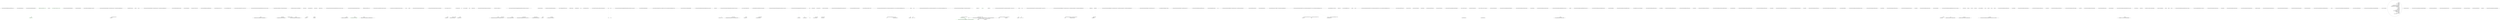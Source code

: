 digraph  {
m0_6 [cluster="Newtonsoft.Json.Utilities.ValidationUtils.ArgumentNotNull(object, string)", file="BsonObjectId.cs", label="Entry Newtonsoft.Json.Utilities.ValidationUtils.ArgumentNotNull(object, string)", span="94-94"];
m0_7 [cluster="System.Exception.Exception(string)", file="BsonObjectId.cs", label="Entry System.Exception.Exception(string)", span="0-0"];
m0_0 [cluster="Newtonsoft.Json.Bson.BsonObjectId.BsonObjectId(byte[])", file="BsonObjectId.cs", label="Entry Newtonsoft.Json.Bson.BsonObjectId.BsonObjectId(byte[])", span="37-37"];
m0_1 [cluster="Newtonsoft.Json.Bson.BsonObjectId.BsonObjectId(byte[])", color=green, community=0, file="BsonObjectId.cs", label="ValidationUtils.ArgumentNotNull(value, ''value'')", prediction=0, span="39-39"];
m0_2 [cluster="Newtonsoft.Json.Bson.BsonObjectId.BsonObjectId(byte[])", color=green, community=0, file="BsonObjectId.cs", label="value.Length != 12", prediction=1, span="40-40"];
m0_4 [cluster="Newtonsoft.Json.Bson.BsonObjectId.BsonObjectId(byte[])", file="BsonObjectId.cs", label="Value = value", span="43-43"];
m0_3 [cluster="Newtonsoft.Json.Bson.BsonObjectId.BsonObjectId(byte[])", color=green, community=0, file="BsonObjectId.cs", label="throw new Exception(''An ObjectId must be 12 bytes'');", prediction=2, span="41-41"];
m0_5 [cluster="Newtonsoft.Json.Bson.BsonObjectId.BsonObjectId(byte[])", file="BsonObjectId.cs", label="Exit Newtonsoft.Json.Bson.BsonObjectId.BsonObjectId(byte[])", span="37-37"];
m0_8 [file="BsonObjectId.cs", label="Newtonsoft.Json.Bson.BsonObjectId", span=""];
m1_65 [cluster="System.Collections.Generic.IEqualityComparer<T>.Equals(T, T)", file="BsonObjectIdConverter.cs", label="Entry System.Collections.Generic.IEqualityComparer<T>.Equals(T, T)", span="0-0"];
m1_48 [cluster="Newtonsoft.Json.Utilities.CollectionUtils.AddDistinct<T>(System.Collections.Generic.IList<T>, T, System.Collections.Generic.IEqualityComparer<T>)", file="BsonObjectIdConverter.cs", label="Entry Newtonsoft.Json.Utilities.CollectionUtils.AddDistinct<T>(System.Collections.Generic.IList<T>, T, System.Collections.Generic.IEqualityComparer<T>)", span="139-139"];
m1_49 [cluster="Newtonsoft.Json.Utilities.CollectionUtils.AddDistinct<T>(System.Collections.Generic.IList<T>, T, System.Collections.Generic.IEqualityComparer<T>)", file="BsonObjectIdConverter.cs", label="list.ContainsValue(value, comparer)", span="141-141"];
m1_51 [cluster="Newtonsoft.Json.Utilities.CollectionUtils.AddDistinct<T>(System.Collections.Generic.IList<T>, T, System.Collections.Generic.IEqualityComparer<T>)", file="BsonObjectIdConverter.cs", label="list.Add(value)", span="144-144"];
m1_50 [cluster="Newtonsoft.Json.Utilities.CollectionUtils.AddDistinct<T>(System.Collections.Generic.IList<T>, T, System.Collections.Generic.IEqualityComparer<T>)", file="BsonObjectIdConverter.cs", label="return false;", span="142-142"];
m1_52 [cluster="Newtonsoft.Json.Utilities.CollectionUtils.AddDistinct<T>(System.Collections.Generic.IList<T>, T, System.Collections.Generic.IEqualityComparer<T>)", file="BsonObjectIdConverter.cs", label="return true;", span="145-145"];
m1_53 [cluster="Newtonsoft.Json.Utilities.CollectionUtils.AddDistinct<T>(System.Collections.Generic.IList<T>, T, System.Collections.Generic.IEqualityComparer<T>)", file="BsonObjectIdConverter.cs", label="Exit Newtonsoft.Json.Utilities.CollectionUtils.AddDistinct<T>(System.Collections.Generic.IList<T>, T, System.Collections.Generic.IEqualityComparer<T>)", span="139-139"];
m1_41 [cluster="System.Type.MakeGenericType(params System.Type[])", file="BsonObjectIdConverter.cs", label="Entry System.Type.MakeGenericType(params System.Type[])", span="0-0"];
m1_125 [cluster="System.Array.GetLength(int)", file="BsonObjectIdConverter.cs", label="Entry System.Array.GetLength(int)", span="0-0"];
m1_81 [cluster="System.Func<T, TResult>.Invoke(T)", file="BsonObjectIdConverter.cs", label="Entry System.Func<T, TResult>.Invoke(T)", span="0-0"];
m1_13 [cluster="System.ArgumentNullException.ArgumentNullException(string)", file="BsonObjectIdConverter.cs", label="Entry System.ArgumentNullException.ArgumentNullException(string)", span="0-0"];
m1_101 [cluster="System.Collections.Generic.List<T>.List()", file="BsonObjectIdConverter.cs", label="Entry System.Collections.Generic.List<T>.List()", span="0-0"];
m1_7 [cluster="Newtonsoft.Json.Utilities.CollectionUtils.AddRange<T>(System.Collections.Generic.IList<T>, System.Collections.Generic.IEnumerable<T>)", file="BsonObjectIdConverter.cs", label="throw new ArgumentNullException(''initial'');", span="67-67"];
m1_145 [cluster="System.Collections.Generic.IEnumerable<TSource>.ToArray<TSource>()", file="BsonObjectIdConverter.cs", label="Entry System.Collections.Generic.IEnumerable<TSource>.ToArray<TSource>()", span="0-0"];
m1_28 [cluster="Newtonsoft.Json.Utilities.CollectionUtils.ResolveEnumerableCollectionConstructor(System.Type, System.Type)", file="BsonObjectIdConverter.cs", label="Entry Newtonsoft.Json.Utilities.CollectionUtils.ResolveEnumerableCollectionConstructor(System.Type, System.Type)", span="104-104"];
m1_29 [cluster="Newtonsoft.Json.Utilities.CollectionUtils.ResolveEnumerableCollectionConstructor(System.Type, System.Type)", file="BsonObjectIdConverter.cs", label="Type genericEnumerable = typeof(IEnumerable<>).MakeGenericType(collectionItemType)", span="106-106"];
m1_31 [cluster="Newtonsoft.Json.Utilities.CollectionUtils.ResolveEnumerableCollectionConstructor(System.Type, System.Type)", file="BsonObjectIdConverter.cs", label="collectionType.GetConstructors(BindingFlags.Public | BindingFlags.Instance)", span="109-109"];
m1_30 [cluster="Newtonsoft.Json.Utilities.CollectionUtils.ResolveEnumerableCollectionConstructor(System.Type, System.Type)", file="BsonObjectIdConverter.cs", label="ConstructorInfo match = null", span="107-107"];
m1_34 [cluster="Newtonsoft.Json.Utilities.CollectionUtils.ResolveEnumerableCollectionConstructor(System.Type, System.Type)", file="BsonObjectIdConverter.cs", label="genericEnumerable == parameters[0].ParameterType", span="115-115"];
m1_37 [cluster="Newtonsoft.Json.Utilities.CollectionUtils.ResolveEnumerableCollectionConstructor(System.Type, System.Type)", file="BsonObjectIdConverter.cs", label="genericEnumerable.IsAssignableFrom(parameters[0].ParameterType)", span="125-125"];
m1_36 [cluster="Newtonsoft.Json.Utilities.CollectionUtils.ResolveEnumerableCollectionConstructor(System.Type, System.Type)", file="BsonObjectIdConverter.cs", label="match == null", span="123-123"];
m1_39 [cluster="Newtonsoft.Json.Utilities.CollectionUtils.ResolveEnumerableCollectionConstructor(System.Type, System.Type)", file="BsonObjectIdConverter.cs", label="return match;", span="131-131"];
m1_32 [cluster="Newtonsoft.Json.Utilities.CollectionUtils.ResolveEnumerableCollectionConstructor(System.Type, System.Type)", file="BsonObjectIdConverter.cs", label="IList<ParameterInfo> parameters = constructor.GetParameters()", span="111-111"];
m1_35 [cluster="Newtonsoft.Json.Utilities.CollectionUtils.ResolveEnumerableCollectionConstructor(System.Type, System.Type)", file="BsonObjectIdConverter.cs", label="match = constructor", span="118-118"];
m1_38 [cluster="Newtonsoft.Json.Utilities.CollectionUtils.ResolveEnumerableCollectionConstructor(System.Type, System.Type)", file="BsonObjectIdConverter.cs", label="match = constructor", span="126-126"];
m1_33 [cluster="Newtonsoft.Json.Utilities.CollectionUtils.ResolveEnumerableCollectionConstructor(System.Type, System.Type)", file="BsonObjectIdConverter.cs", label="parameters.Count == 1", span="113-113"];
m1_40 [cluster="Newtonsoft.Json.Utilities.CollectionUtils.ResolveEnumerableCollectionConstructor(System.Type, System.Type)", file="BsonObjectIdConverter.cs", label="Exit Newtonsoft.Json.Utilities.CollectionUtils.ResolveEnumerableCollectionConstructor(System.Type, System.Type)", span="104-104"];
m1_15 [cluster="Newtonsoft.Json.Utilities.CollectionUtils.IsDictionaryType(System.Type)", file="BsonObjectIdConverter.cs", label="Entry Newtonsoft.Json.Utilities.CollectionUtils.IsDictionaryType(System.Type)", span="88-88"];
m1_16 [cluster="Newtonsoft.Json.Utilities.CollectionUtils.IsDictionaryType(System.Type)", file="BsonObjectIdConverter.cs", label="ValidationUtils.ArgumentNotNull(type, ''type'')", span="90-90"];
m1_17 [cluster="Newtonsoft.Json.Utilities.CollectionUtils.IsDictionaryType(System.Type)", file="BsonObjectIdConverter.cs", label="typeof(IDictionary).IsAssignableFrom(type)", span="92-92"];
m1_19 [cluster="Newtonsoft.Json.Converters.BsonObjectIdConverter.CanConvert(System.Type)", color=green, community=0, file="BsonObjectIdConverter.cs", label="return (objectType == typeof (BsonObjectId));", prediction=3, span="39-39"];
m1_21 [cluster="Newtonsoft.Json.Utilities.CollectionUtils.IsDictionaryType(System.Type)", file="BsonObjectIdConverter.cs", label="ReflectionUtils.ImplementsGenericDefinition(type, typeof(IReadOnlyDictionary<,>))", span="97-97"];
m1_18 [cluster="Newtonsoft.Json.Converters.BsonObjectIdConverter.CanConvert(System.Type)", file="BsonObjectIdConverter.cs", label="Entry Newtonsoft.Json.Converters.BsonObjectIdConverter.CanConvert(System.Type)", span="37-37"];
m1_20 [cluster="Newtonsoft.Json.Converters.BsonObjectIdConverter.CanConvert(System.Type)", file="BsonObjectIdConverter.cs", label="Exit Newtonsoft.Json.Converters.BsonObjectIdConverter.CanConvert(System.Type)", span="37-37"];
m1_22 [cluster="Newtonsoft.Json.Utilities.CollectionUtils.IsDictionaryType(System.Type)", file="BsonObjectIdConverter.cs", label="return true;", span="98-98"];
m1_23 [cluster="Newtonsoft.Json.Utilities.CollectionUtils.IsDictionaryType(System.Type)", file="BsonObjectIdConverter.cs", label="return false;", span="101-101"];
m1_24 [cluster="Newtonsoft.Json.Utilities.CollectionUtils.IsDictionaryType(System.Type)", file="BsonObjectIdConverter.cs", label="Exit Newtonsoft.Json.Utilities.CollectionUtils.IsDictionaryType(System.Type)", span="88-88"];
m1_90 [cluster="Newtonsoft.Json.Utilities.CollectionUtils.GetDimensions(System.Collections.IList)", file="BsonObjectIdConverter.cs", label="Entry Newtonsoft.Json.Utilities.CollectionUtils.GetDimensions(System.Collections.IList)", span="214-214"];
m1_91 [cluster="Newtonsoft.Json.Utilities.CollectionUtils.GetDimensions(System.Collections.IList)", file="BsonObjectIdConverter.cs", label="IList<int> dimensions = new List<int>()", span="216-216"];
m1_92 [cluster="Newtonsoft.Json.Utilities.CollectionUtils.GetDimensions(System.Collections.IList)", file="BsonObjectIdConverter.cs", label="IList currentArray = values", span="218-218"];
m1_94 [cluster="Newtonsoft.Json.Utilities.CollectionUtils.GetDimensions(System.Collections.IList)", file="BsonObjectIdConverter.cs", label="dimensions.Add(currentArray.Count)", span="221-221"];
m1_99 [cluster="Newtonsoft.Json.Utilities.CollectionUtils.GetDimensions(System.Collections.IList)", file="BsonObjectIdConverter.cs", label="return dimensions;", span="232-232"];
m1_93 [cluster="Newtonsoft.Json.Utilities.CollectionUtils.GetDimensions(System.Collections.IList)", file="BsonObjectIdConverter.cs", label=true, span="219-219"];
m1_95 [cluster="Newtonsoft.Json.Utilities.CollectionUtils.GetDimensions(System.Collections.IList)", file="BsonObjectIdConverter.cs", label="currentArray.Count == 0", span="222-222"];
m1_96 [cluster="Newtonsoft.Json.Utilities.CollectionUtils.GetDimensions(System.Collections.IList)", file="BsonObjectIdConverter.cs", label="object v = currentArray[0]", span="225-225"];
m1_97 [cluster="Newtonsoft.Json.Utilities.CollectionUtils.GetDimensions(System.Collections.IList)", file="BsonObjectIdConverter.cs", label="v is IList", span="226-226"];
m1_98 [cluster="Newtonsoft.Json.Utilities.CollectionUtils.GetDimensions(System.Collections.IList)", file="BsonObjectIdConverter.cs", label="currentArray = (IList)v", span="227-227"];
m1_100 [cluster="Newtonsoft.Json.Utilities.CollectionUtils.GetDimensions(System.Collections.IList)", file="BsonObjectIdConverter.cs", label="Exit Newtonsoft.Json.Utilities.CollectionUtils.GetDimensions(System.Collections.IList)", span="214-214"];
m1_102 [cluster="Newtonsoft.Json.Utilities.CollectionUtils.CopyFromJaggedToMultidimensionalArray(System.Collections.IList, System.Array, int[])", file="BsonObjectIdConverter.cs", label="Entry Newtonsoft.Json.Utilities.CollectionUtils.CopyFromJaggedToMultidimensionalArray(System.Collections.IList, System.Array, int[])", span="235-235"];
m1_103 [cluster="Newtonsoft.Json.Utilities.CollectionUtils.CopyFromJaggedToMultidimensionalArray(System.Collections.IList, System.Array, int[])", file="BsonObjectIdConverter.cs", label="int dimension = indices.Length", span="237-237"];
m1_104 [cluster="Newtonsoft.Json.Utilities.CollectionUtils.CopyFromJaggedToMultidimensionalArray(System.Collections.IList, System.Array, int[])", file="BsonObjectIdConverter.cs", label="dimension == multidimensionalArray.Rank", span="238-238"];
m1_105 [cluster="Newtonsoft.Json.Utilities.CollectionUtils.CopyFromJaggedToMultidimensionalArray(System.Collections.IList, System.Array, int[])", file="BsonObjectIdConverter.cs", label="multidimensionalArray.SetValue(JaggedArrayGetValue(values, indices), indices)", span="240-240"];
m1_107 [cluster="Newtonsoft.Json.Utilities.CollectionUtils.CopyFromJaggedToMultidimensionalArray(System.Collections.IList, System.Array, int[])", file="BsonObjectIdConverter.cs", label="int dimensionLength = multidimensionalArray.GetLength(dimension)", span="244-244"];
m1_108 [cluster="Newtonsoft.Json.Utilities.CollectionUtils.CopyFromJaggedToMultidimensionalArray(System.Collections.IList, System.Array, int[])", file="BsonObjectIdConverter.cs", label="IList list = (IList)JaggedArrayGetValue(values, indices)", span="245-245"];
m1_115 [cluster="Newtonsoft.Json.Utilities.CollectionUtils.CopyFromJaggedToMultidimensionalArray(System.Collections.IList, System.Array, int[])", file="BsonObjectIdConverter.cs", label="newIndices[i] = indices[i]", span="253-253"];
m1_118 [cluster="Newtonsoft.Json.Utilities.CollectionUtils.CopyFromJaggedToMultidimensionalArray(System.Collections.IList, System.Array, int[])", file="BsonObjectIdConverter.cs", label="i < multidimensionalArray.GetLength(dimension)", span="256-256"];
m1_120 [cluster="Newtonsoft.Json.Utilities.CollectionUtils.CopyFromJaggedToMultidimensionalArray(System.Collections.IList, System.Array, int[])", file="BsonObjectIdConverter.cs", label="CopyFromJaggedToMultidimensionalArray(values, multidimensionalArray, newIndices)", span="259-259"];
m1_112 [cluster="Newtonsoft.Json.Utilities.CollectionUtils.CopyFromJaggedToMultidimensionalArray(System.Collections.IList, System.Array, int[])", file="BsonObjectIdConverter.cs", label="int[] newIndices = new int[dimension + 1]", span="250-250"];
m1_114 [cluster="Newtonsoft.Json.Utilities.CollectionUtils.CopyFromJaggedToMultidimensionalArray(System.Collections.IList, System.Array, int[])", file="BsonObjectIdConverter.cs", label="i < dimension", span="251-251"];
m1_119 [cluster="Newtonsoft.Json.Utilities.CollectionUtils.CopyFromJaggedToMultidimensionalArray(System.Collections.IList, System.Array, int[])", file="BsonObjectIdConverter.cs", label="newIndices[dimension] = i", span="258-258"];
m1_106 [cluster="Newtonsoft.Json.Utilities.CollectionUtils.CopyFromJaggedToMultidimensionalArray(System.Collections.IList, System.Array, int[])", file="BsonObjectIdConverter.cs", label="return;", span="241-241"];
m1_110 [cluster="Newtonsoft.Json.Utilities.CollectionUtils.CopyFromJaggedToMultidimensionalArray(System.Collections.IList, System.Array, int[])", file="BsonObjectIdConverter.cs", label="currentValuesLength != dimensionLength", span="247-247"];
m1_109 [cluster="Newtonsoft.Json.Utilities.CollectionUtils.CopyFromJaggedToMultidimensionalArray(System.Collections.IList, System.Array, int[])", file="BsonObjectIdConverter.cs", label="int currentValuesLength = list.Count", span="246-246"];
m1_111 [cluster="Newtonsoft.Json.Utilities.CollectionUtils.CopyFromJaggedToMultidimensionalArray(System.Collections.IList, System.Array, int[])", file="BsonObjectIdConverter.cs", label="throw new Exception(''Cannot deserialize non-cubical array as multidimensional array.'');", span="248-248"];
m1_113 [cluster="Newtonsoft.Json.Utilities.CollectionUtils.CopyFromJaggedToMultidimensionalArray(System.Collections.IList, System.Array, int[])", file="BsonObjectIdConverter.cs", label="int i = 0", span="251-251"];
m1_116 [cluster="Newtonsoft.Json.Utilities.CollectionUtils.CopyFromJaggedToMultidimensionalArray(System.Collections.IList, System.Array, int[])", file="BsonObjectIdConverter.cs", label="i++", span="251-251"];
m1_117 [cluster="Newtonsoft.Json.Utilities.CollectionUtils.CopyFromJaggedToMultidimensionalArray(System.Collections.IList, System.Array, int[])", file="BsonObjectIdConverter.cs", label="int i = 0", span="256-256"];
m1_121 [cluster="Newtonsoft.Json.Utilities.CollectionUtils.CopyFromJaggedToMultidimensionalArray(System.Collections.IList, System.Array, int[])", file="BsonObjectIdConverter.cs", label="i++", span="256-256"];
m1_122 [cluster="Newtonsoft.Json.Utilities.CollectionUtils.CopyFromJaggedToMultidimensionalArray(System.Collections.IList, System.Array, int[])", file="BsonObjectIdConverter.cs", label="Exit Newtonsoft.Json.Utilities.CollectionUtils.CopyFromJaggedToMultidimensionalArray(System.Collections.IList, System.Array, int[])", span="235-235"];
m1_43 [cluster="System.Reflection.MethodBase.GetParameters()", file="BsonObjectIdConverter.cs", label="Entry System.Reflection.MethodBase.GetParameters()", span="0-0"];
m1_54 [cluster="System.Collections.Generic.IEnumerable<TSource>.ContainsValue<TSource>(TSource, System.Collections.Generic.IEqualityComparer<TSource>)", file="BsonObjectIdConverter.cs", label="Entry System.Collections.Generic.IEnumerable<TSource>.ContainsValue<TSource>(TSource, System.Collections.Generic.IEqualityComparer<TSource>)", span="149-149"];
m1_42 [cluster="System.Type.GetConstructors(System.Reflection.BindingFlags)", file="BsonObjectIdConverter.cs", label="Entry System.Type.GetConstructors(System.Reflection.BindingFlags)", span="0-0"];
m1_27 [cluster="Newtonsoft.Json.Utilities.ReflectionUtils.ImplementsGenericDefinition(System.Type, System.Type)", file="BsonObjectIdConverter.cs", label="Entry Newtonsoft.Json.Utilities.ReflectionUtils.ImplementsGenericDefinition(System.Type, System.Type)", span="270-270"];
m1_8 [cluster="Newtonsoft.Json.Utilities.CollectionUtils.AddRange<T>(System.Collections.Generic.IList<T>, System.Collections.Generic.IEnumerable<T>)", file="BsonObjectIdConverter.cs", label="collection == null", span="69-69"];
m1_137 [cluster="Newtonsoft.Json.Utilities.CollectionUtils.ToMultidimensionalArray(System.Collections.IList, System.Type, int)", file="BsonObjectIdConverter.cs", label="Entry Newtonsoft.Json.Utilities.CollectionUtils.ToMultidimensionalArray(System.Collections.IList, System.Type, int)", span="277-277"];
m1_138 [cluster="Newtonsoft.Json.Utilities.CollectionUtils.ToMultidimensionalArray(System.Collections.IList, System.Type, int)", file="BsonObjectIdConverter.cs", label="IList<int> dimensions = GetDimensions(values)", span="279-279"];
m1_139 [cluster="Newtonsoft.Json.Utilities.CollectionUtils.ToMultidimensionalArray(System.Collections.IList, System.Type, int)", file="BsonObjectIdConverter.cs", label="dimensions.Count < rank", span="281-281"];
m1_141 [cluster="Newtonsoft.Json.Utilities.CollectionUtils.ToMultidimensionalArray(System.Collections.IList, System.Type, int)", file="BsonObjectIdConverter.cs", label="Array multidimensionalArray = Array.CreateInstance(type, dimensions.ToArray())", span="286-286"];
m1_142 [cluster="Newtonsoft.Json.Utilities.CollectionUtils.ToMultidimensionalArray(System.Collections.IList, System.Type, int)", file="BsonObjectIdConverter.cs", label="CopyFromJaggedToMultidimensionalArray(values, multidimensionalArray, new int[0])", span="287-287"];
m1_140 [cluster="Newtonsoft.Json.Utilities.CollectionUtils.ToMultidimensionalArray(System.Collections.IList, System.Type, int)", file="BsonObjectIdConverter.cs", label="dimensions.Add(0)", span="283-283"];
m1_143 [cluster="Newtonsoft.Json.Utilities.CollectionUtils.ToMultidimensionalArray(System.Collections.IList, System.Type, int)", file="BsonObjectIdConverter.cs", label="return multidimensionalArray;", span="289-289"];
m1_144 [cluster="Newtonsoft.Json.Utilities.CollectionUtils.ToMultidimensionalArray(System.Collections.IList, System.Type, int)", file="BsonObjectIdConverter.cs", label="Exit Newtonsoft.Json.Utilities.CollectionUtils.ToMultidimensionalArray(System.Collections.IList, System.Type, int)", span="277-277"];
m1_123 [cluster="Newtonsoft.Json.Utilities.CollectionUtils.JaggedArrayGetValue(System.Collections.IList, int[])", file="BsonObjectIdConverter.cs", label="Entry Newtonsoft.Json.Utilities.CollectionUtils.JaggedArrayGetValue(System.Collections.IList, int[])", span="263-263"];
m1_127 [cluster="Newtonsoft.Json.Utilities.CollectionUtils.JaggedArrayGetValue(System.Collections.IList, int[])", file="BsonObjectIdConverter.cs", label="IList currentList = values", span="265-265"];
m1_129 [cluster="Newtonsoft.Json.Utilities.CollectionUtils.JaggedArrayGetValue(System.Collections.IList, int[])", file="BsonObjectIdConverter.cs", label="i < indices.Length", span="266-266"];
m1_130 [cluster="Newtonsoft.Json.Utilities.CollectionUtils.JaggedArrayGetValue(System.Collections.IList, int[])", file="BsonObjectIdConverter.cs", label="int index = indices[i]", span="268-268"];
m1_131 [cluster="Newtonsoft.Json.Utilities.CollectionUtils.JaggedArrayGetValue(System.Collections.IList, int[])", file="BsonObjectIdConverter.cs", label="i == indices.Length - 1", span="269-269"];
m1_128 [cluster="Newtonsoft.Json.Utilities.CollectionUtils.JaggedArrayGetValue(System.Collections.IList, int[])", file="BsonObjectIdConverter.cs", label="int i = 0", span="266-266"];
m1_132 [cluster="Newtonsoft.Json.Utilities.CollectionUtils.JaggedArrayGetValue(System.Collections.IList, int[])", file="BsonObjectIdConverter.cs", label="return currentList[index];", span="270-270"];
m1_133 [cluster="Newtonsoft.Json.Utilities.CollectionUtils.JaggedArrayGetValue(System.Collections.IList, int[])", file="BsonObjectIdConverter.cs", label="currentList = (IList)currentList[index]", span="272-272"];
m1_135 [cluster="Newtonsoft.Json.Utilities.CollectionUtils.JaggedArrayGetValue(System.Collections.IList, int[])", file="BsonObjectIdConverter.cs", label="return currentList;", span="274-274"];
m1_134 [cluster="Newtonsoft.Json.Utilities.CollectionUtils.JaggedArrayGetValue(System.Collections.IList, int[])", file="BsonObjectIdConverter.cs", label="i++", span="266-266"];
m1_136 [cluster="Newtonsoft.Json.Utilities.CollectionUtils.JaggedArrayGetValue(System.Collections.IList, int[])", file="BsonObjectIdConverter.cs", label="Exit Newtonsoft.Json.Utilities.CollectionUtils.JaggedArrayGetValue(System.Collections.IList, int[])", span="263-263"];
m1_146 [cluster="System.Array.CreateInstance(System.Type, params int[])", file="BsonObjectIdConverter.cs", label="Entry System.Array.CreateInstance(System.Type, params int[])", span="0-0"];
m1_14 [cluster="System.Collections.Generic.ICollection<T>.Add(T)", file="BsonObjectIdConverter.cs", label="Entry System.Collections.Generic.ICollection<T>.Add(T)", span="0-0"];
m1_82 [cluster="Newtonsoft.Json.Utilities.CollectionUtils.IndexOf<TSource>(System.Collections.Generic.IEnumerable<TSource>, TSource, System.Collections.Generic.IEqualityComparer<TSource>)", file="BsonObjectIdConverter.cs", label="Entry Newtonsoft.Json.Utilities.CollectionUtils.IndexOf<TSource>(System.Collections.Generic.IEnumerable<TSource>, TSource, System.Collections.Generic.IEqualityComparer<TSource>)", span="200-200"];
m1_83 [cluster="Newtonsoft.Json.Utilities.CollectionUtils.IndexOf<TSource>(System.Collections.Generic.IEnumerable<TSource>, TSource, System.Collections.Generic.IEqualityComparer<TSource>)", file="BsonObjectIdConverter.cs", label="int index = 0", span="202-202"];
m1_84 [cluster="Newtonsoft.Json.Utilities.CollectionUtils.IndexOf<TSource>(System.Collections.Generic.IEnumerable<TSource>, TSource, System.Collections.Generic.IEqualityComparer<TSource>)", file="BsonObjectIdConverter.cs", label=list, span="203-203"];
m1_85 [cluster="Newtonsoft.Json.Utilities.CollectionUtils.IndexOf<TSource>(System.Collections.Generic.IEnumerable<TSource>, TSource, System.Collections.Generic.IEqualityComparer<TSource>)", file="BsonObjectIdConverter.cs", label="comparer.Equals(item, value)", span="205-205"];
m1_86 [cluster="Newtonsoft.Json.Utilities.CollectionUtils.IndexOf<TSource>(System.Collections.Generic.IEnumerable<TSource>, TSource, System.Collections.Generic.IEqualityComparer<TSource>)", file="BsonObjectIdConverter.cs", label="return index;", span="207-207"];
m1_87 [cluster="Newtonsoft.Json.Utilities.CollectionUtils.IndexOf<TSource>(System.Collections.Generic.IEnumerable<TSource>, TSource, System.Collections.Generic.IEqualityComparer<TSource>)", file="BsonObjectIdConverter.cs", label="index++", span="209-209"];
m1_88 [cluster="Newtonsoft.Json.Utilities.CollectionUtils.IndexOf<TSource>(System.Collections.Generic.IEnumerable<TSource>, TSource, System.Collections.Generic.IEqualityComparer<TSource>)", file="BsonObjectIdConverter.cs", label="return -1;", span="211-211"];
m1_89 [cluster="Newtonsoft.Json.Utilities.CollectionUtils.IndexOf<TSource>(System.Collections.Generic.IEnumerable<TSource>, TSource, System.Collections.Generic.IEqualityComparer<TSource>)", file="BsonObjectIdConverter.cs", label="Exit Newtonsoft.Json.Utilities.CollectionUtils.IndexOf<TSource>(System.Collections.Generic.IEnumerable<TSource>, TSource, System.Collections.Generic.IEqualityComparer<TSource>)", span="200-200"];
m1_0 [cluster="Newtonsoft.Json.Utilities.CollectionUtils.IsNullOrEmpty<T>(System.Collections.Generic.ICollection<T>)", file="BsonObjectIdConverter.cs", label="Entry Newtonsoft.Json.Utilities.CollectionUtils.IsNullOrEmpty<T>(System.Collections.Generic.ICollection<T>)", span="50-50"];
m1_2 [cluster="Newtonsoft.Json.Utilities.CollectionUtils.IsNullOrEmpty<T>(System.Collections.Generic.ICollection<T>)", color=green, community=0, file="BsonObjectIdConverter.cs", label="return (collection.Count == 0);", prediction=4, span="54-54"];
m1_1 [cluster="Newtonsoft.Json.Utilities.CollectionUtils.IsNullOrEmpty<T>(System.Collections.Generic.ICollection<T>)", file="BsonObjectIdConverter.cs", label="collection != null", span="52-52"];
m1_3 [cluster="Newtonsoft.Json.Utilities.CollectionUtils.IsNullOrEmpty<T>(System.Collections.Generic.ICollection<T>)", color=green, community=0, file="BsonObjectIdConverter.cs", label="return true;", prediction=5, span="56-56"];
m1_4 [cluster="Newtonsoft.Json.Utilities.CollectionUtils.IsNullOrEmpty<T>(System.Collections.Generic.ICollection<T>)", color=green, community=0, file="BsonObjectIdConverter.cs", label="Exit Newtonsoft.Json.Utilities.CollectionUtils.IsNullOrEmpty<T>(System.Collections.Generic.ICollection<T>)", prediction=4, span="50-50"];
m1_5 [cluster="Newtonsoft.Json.Utilities.CollectionUtils.AddRange<T>(System.Collections.Generic.IList<T>, System.Collections.Generic.IEnumerable<T>)", file="BsonObjectIdConverter.cs", label="Entry Newtonsoft.Json.Utilities.CollectionUtils.AddRange<T>(System.Collections.Generic.IList<T>, System.Collections.Generic.IEnumerable<T>)", span="64-64"];
m1_6 [cluster="Newtonsoft.Json.Utilities.CollectionUtils.AddRange<T>(System.Collections.Generic.IList<T>, System.Collections.Generic.IEnumerable<T>)", file="BsonObjectIdConverter.cs", label="initial == null", span="66-66"];
m1_73 [cluster="Newtonsoft.Json.Utilities.CollectionUtils.IndexOf<T>(System.Collections.Generic.IEnumerable<T>, System.Func<T, bool>)", file="BsonObjectIdConverter.cs", label="Entry Newtonsoft.Json.Utilities.CollectionUtils.IndexOf<T>(System.Collections.Generic.IEnumerable<T>, System.Func<T, bool>)", span="178-178"];
m1_74 [cluster="Newtonsoft.Json.Utilities.CollectionUtils.IndexOf<T>(System.Collections.Generic.IEnumerable<T>, System.Func<T, bool>)", file="BsonObjectIdConverter.cs", label="int index = 0", span="180-180"];
m1_75 [cluster="Newtonsoft.Json.Utilities.CollectionUtils.IndexOf<T>(System.Collections.Generic.IEnumerable<T>, System.Func<T, bool>)", file="BsonObjectIdConverter.cs", label=collection, span="181-181"];
m1_76 [cluster="Newtonsoft.Json.Utilities.CollectionUtils.IndexOf<T>(System.Collections.Generic.IEnumerable<T>, System.Func<T, bool>)", file="BsonObjectIdConverter.cs", label="predicate(value)", span="183-183"];
m1_77 [cluster="Newtonsoft.Json.Utilities.CollectionUtils.IndexOf<T>(System.Collections.Generic.IEnumerable<T>, System.Func<T, bool>)", file="BsonObjectIdConverter.cs", label="return index;", span="184-184"];
m1_78 [cluster="Newtonsoft.Json.Utilities.CollectionUtils.IndexOf<T>(System.Collections.Generic.IEnumerable<T>, System.Func<T, bool>)", file="BsonObjectIdConverter.cs", label="index++", span="186-186"];
m1_79 [cluster="Newtonsoft.Json.Utilities.CollectionUtils.IndexOf<T>(System.Collections.Generic.IEnumerable<T>, System.Func<T, bool>)", file="BsonObjectIdConverter.cs", label="return -1;", span="189-189"];
m1_80 [cluster="Newtonsoft.Json.Utilities.CollectionUtils.IndexOf<T>(System.Collections.Generic.IEnumerable<T>, System.Func<T, bool>)", file="BsonObjectIdConverter.cs", label="Exit Newtonsoft.Json.Utilities.CollectionUtils.IndexOf<T>(System.Collections.Generic.IEnumerable<T>, System.Func<T, bool>)", span="178-178"];
m1_66 [cluster="Newtonsoft.Json.Utilities.CollectionUtils.AddRangeDistinct<T>(System.Collections.Generic.IList<T>, System.Collections.Generic.IEnumerable<T>, System.Collections.Generic.IEqualityComparer<T>)", file="BsonObjectIdConverter.cs", label="Entry Newtonsoft.Json.Utilities.CollectionUtils.AddRangeDistinct<T>(System.Collections.Generic.IList<T>, System.Collections.Generic.IEnumerable<T>, System.Collections.Generic.IEqualityComparer<T>)", span="166-166"];
m1_67 [cluster="Newtonsoft.Json.Utilities.CollectionUtils.AddRangeDistinct<T>(System.Collections.Generic.IList<T>, System.Collections.Generic.IEnumerable<T>, System.Collections.Generic.IEqualityComparer<T>)", file="BsonObjectIdConverter.cs", label="bool allAdded = true", span="168-168"];
m1_68 [cluster="Newtonsoft.Json.Utilities.CollectionUtils.AddRangeDistinct<T>(System.Collections.Generic.IList<T>, System.Collections.Generic.IEnumerable<T>, System.Collections.Generic.IEqualityComparer<T>)", file="BsonObjectIdConverter.cs", label=values, span="169-169"];
m1_69 [cluster="Newtonsoft.Json.Utilities.CollectionUtils.AddRangeDistinct<T>(System.Collections.Generic.IList<T>, System.Collections.Generic.IEnumerable<T>, System.Collections.Generic.IEqualityComparer<T>)", file="BsonObjectIdConverter.cs", label="!list.AddDistinct(value, comparer)", span="171-171"];
m1_71 [cluster="Newtonsoft.Json.Utilities.CollectionUtils.AddRangeDistinct<T>(System.Collections.Generic.IList<T>, System.Collections.Generic.IEnumerable<T>, System.Collections.Generic.IEqualityComparer<T>)", file="BsonObjectIdConverter.cs", label="return allAdded;", span="175-175"];
m1_70 [cluster="Newtonsoft.Json.Utilities.CollectionUtils.AddRangeDistinct<T>(System.Collections.Generic.IList<T>, System.Collections.Generic.IEnumerable<T>, System.Collections.Generic.IEqualityComparer<T>)", file="BsonObjectIdConverter.cs", label="allAdded = false", span="172-172"];
m1_72 [cluster="Newtonsoft.Json.Utilities.CollectionUtils.AddRangeDistinct<T>(System.Collections.Generic.IList<T>, System.Collections.Generic.IEnumerable<T>, System.Collections.Generic.IEqualityComparer<T>)", file="BsonObjectIdConverter.cs", label="Exit Newtonsoft.Json.Utilities.CollectionUtils.AddRangeDistinct<T>(System.Collections.Generic.IList<T>, System.Collections.Generic.IEnumerable<T>, System.Collections.Generic.IEqualityComparer<T>)", span="166-166"];
m1_44 [cluster="Newtonsoft.Json.Utilities.CollectionUtils.AddDistinct<T>(System.Collections.Generic.IList<T>, T)", file="BsonObjectIdConverter.cs", label="Entry Newtonsoft.Json.Utilities.CollectionUtils.AddDistinct<T>(System.Collections.Generic.IList<T>, T)", span="134-134"];
m1_45 [cluster="Newtonsoft.Json.Utilities.CollectionUtils.AddDistinct<T>(System.Collections.Generic.IList<T>, T)", file="BsonObjectIdConverter.cs", label="return list.AddDistinct(value, EqualityComparer<T>.Default);", span="136-136"];
m1_46 [cluster="Newtonsoft.Json.Utilities.CollectionUtils.AddDistinct<T>(System.Collections.Generic.IList<T>, T)", file="BsonObjectIdConverter.cs", label="Exit Newtonsoft.Json.Utilities.CollectionUtils.AddDistinct<T>(System.Collections.Generic.IList<T>, T)", span="134-134"];
m1_25 [cluster="Newtonsoft.Json.Utilities.ValidationUtils.ArgumentNotNull(object, string)", file="BsonObjectIdConverter.cs", label="Entry Newtonsoft.Json.Utilities.ValidationUtils.ArgumentNotNull(object, string)", span="52-52"];
m1_26 [cluster="System.Type.IsAssignableFrom(System.Type)", file="BsonObjectIdConverter.cs", label="Entry System.Type.IsAssignableFrom(System.Type)", span="0-0"];
m1_10 [cluster="Newtonsoft.Json.Utilities.CollectionUtils.AddRange<T>(System.Collections.Generic.IList<T>, System.Collections.Generic.IEnumerable<T>)", file="BsonObjectIdConverter.cs", label=collection, span="72-72"];
m1_11 [cluster="Newtonsoft.Json.Utilities.CollectionUtils.AddRange<T>(System.Collections.Generic.IList<T>, System.Collections.Generic.IEnumerable<T>)", file="BsonObjectIdConverter.cs", label="initial.Add(value)", span="74-74"];
m1_9 [cluster="Newtonsoft.Json.Utilities.CollectionUtils.AddRange<T>(System.Collections.Generic.IList<T>, System.Collections.Generic.IEnumerable<T>)", file="BsonObjectIdConverter.cs", label="return;", span="70-70"];
m1_12 [cluster="Newtonsoft.Json.Utilities.CollectionUtils.AddRange<T>(System.Collections.Generic.IList<T>, System.Collections.Generic.IEnumerable<T>)", file="BsonObjectIdConverter.cs", label="Exit Newtonsoft.Json.Utilities.CollectionUtils.AddRange<T>(System.Collections.Generic.IList<T>, System.Collections.Generic.IEnumerable<T>)", span="64-64"];
m1_124 [cluster="System.Array.SetValue(object, params int[])", file="BsonObjectIdConverter.cs", label="Entry System.Array.SetValue(object, params int[])", span="0-0"];
m1_126 [cluster="System.Exception.Exception(string)", file="BsonObjectIdConverter.cs", label="Entry System.Exception.Exception(string)", span="0-0"];
m1_47 [cluster="System.Collections.Generic.IList<T>.AddDistinct<T>(T, System.Collections.Generic.IEqualityComparer<T>)", file="BsonObjectIdConverter.cs", label="Entry System.Collections.Generic.IList<T>.AddDistinct<T>(T, System.Collections.Generic.IEqualityComparer<T>)", span="139-139"];
m1_55 [cluster="Newtonsoft.Json.Utilities.CollectionUtils.ContainsValue<TSource>(System.Collections.Generic.IEnumerable<TSource>, TSource, System.Collections.Generic.IEqualityComparer<TSource>)", file="BsonObjectIdConverter.cs", label="Entry Newtonsoft.Json.Utilities.CollectionUtils.ContainsValue<TSource>(System.Collections.Generic.IEnumerable<TSource>, TSource, System.Collections.Generic.IEqualityComparer<TSource>)", span="149-149"];
m1_56 [cluster="Newtonsoft.Json.Utilities.CollectionUtils.ContainsValue<TSource>(System.Collections.Generic.IEnumerable<TSource>, TSource, System.Collections.Generic.IEqualityComparer<TSource>)", file="BsonObjectIdConverter.cs", label="comparer == null", span="151-151"];
m1_58 [cluster="Newtonsoft.Json.Utilities.CollectionUtils.ContainsValue<TSource>(System.Collections.Generic.IEnumerable<TSource>, TSource, System.Collections.Generic.IEqualityComparer<TSource>)", file="BsonObjectIdConverter.cs", label="source == null", span="154-154"];
m1_60 [cluster="Newtonsoft.Json.Utilities.CollectionUtils.ContainsValue<TSource>(System.Collections.Generic.IEnumerable<TSource>, TSource, System.Collections.Generic.IEqualityComparer<TSource>)", file="BsonObjectIdConverter.cs", label=source, span="157-157"];
m1_61 [cluster="Newtonsoft.Json.Utilities.CollectionUtils.ContainsValue<TSource>(System.Collections.Generic.IEnumerable<TSource>, TSource, System.Collections.Generic.IEqualityComparer<TSource>)", file="BsonObjectIdConverter.cs", label="comparer.Equals(local, value)", span="159-159"];
m1_57 [cluster="Newtonsoft.Json.Utilities.CollectionUtils.ContainsValue<TSource>(System.Collections.Generic.IEnumerable<TSource>, TSource, System.Collections.Generic.IEqualityComparer<TSource>)", file="BsonObjectIdConverter.cs", label="comparer = EqualityComparer<TSource>.Default", span="152-152"];
m1_59 [cluster="Newtonsoft.Json.Utilities.CollectionUtils.ContainsValue<TSource>(System.Collections.Generic.IEnumerable<TSource>, TSource, System.Collections.Generic.IEqualityComparer<TSource>)", file="BsonObjectIdConverter.cs", label="throw new ArgumentNullException(''source'');", span="155-155"];
m1_63 [cluster="Newtonsoft.Json.Utilities.CollectionUtils.ContainsValue<TSource>(System.Collections.Generic.IEnumerable<TSource>, TSource, System.Collections.Generic.IEqualityComparer<TSource>)", file="BsonObjectIdConverter.cs", label="return false;", span="163-163"];
m1_62 [cluster="Newtonsoft.Json.Utilities.CollectionUtils.ContainsValue<TSource>(System.Collections.Generic.IEnumerable<TSource>, TSource, System.Collections.Generic.IEqualityComparer<TSource>)", file="BsonObjectIdConverter.cs", label="return true;", span="160-160"];
m1_64 [cluster="Newtonsoft.Json.Utilities.CollectionUtils.ContainsValue<TSource>(System.Collections.Generic.IEnumerable<TSource>, TSource, System.Collections.Generic.IEqualityComparer<TSource>)", file="BsonObjectIdConverter.cs", label="Exit Newtonsoft.Json.Utilities.CollectionUtils.ContainsValue<TSource>(System.Collections.Generic.IEnumerable<TSource>, TSource, System.Collections.Generic.IEqualityComparer<TSource>)", span="149-149"];
m4_12 [cluster="Newtonsoft.Json.Linq.JValue.JValue(System.Uri)", file="DataTableConverter.cs", label="Entry Newtonsoft.Json.Linq.JValue.JValue(System.Uri)", span="145-145"];
m4_13 [cluster="System.Uri.Uri(string)", file="DataTableConverter.cs", label="Entry System.Uri.Uri(string)", span="0-0"];
m4_11 [cluster="System.Console.WriteLine(object)", file="DataTableConverter.cs", label="Entry System.Console.WriteLine(object)", span="0-0"];
m4_9 [cluster="object.GetType()", file="DataTableConverter.cs", label="Entry object.GetType()", span="0-0"];
m4_8 [cluster="Newtonsoft.Json.Linq.JValue.JValue(string)", file="DataTableConverter.cs", label="Entry Newtonsoft.Json.Linq.JValue.JValue(string)", span="127-127"];
m4_10 [cluster="System.Console.WriteLine(string)", file="DataTableConverter.cs", label="Entry System.Console.WriteLine(string)", span="0-0"];
m4_0 [cluster="Newtonsoft.Json.Tests.Documentation.Examples.Linq.JValueValue.Example()", file="DataTableConverter.cs", label="Entry Newtonsoft.Json.Tests.Documentation.Examples.Linq.JValueValue.Example()", span="10-10"];
m4_1 [cluster="Newtonsoft.Json.Tests.Documentation.Examples.Linq.JValueValue.Example()", file="DataTableConverter.cs", label="JValue s = new JValue(''A string value'')", span="12-12"];
m4_2 [cluster="Newtonsoft.Json.Tests.Documentation.Examples.Linq.JValueValue.Example()", file="DataTableConverter.cs", label="Console.WriteLine(s.Value.GetType().Name)", span="14-14"];
m4_3 [cluster="Newtonsoft.Json.Tests.Documentation.Examples.Linq.JValueValue.Example()", file="DataTableConverter.cs", label="Console.WriteLine(s.Value)", span="16-16"];
m4_4 [cluster="Newtonsoft.Json.Tests.Documentation.Examples.Linq.JValueValue.Example()", file="DataTableConverter.cs", label="JValue u = new JValue(new Uri(''http://www.google.com/''))", span="19-19"];
m4_5 [cluster="Newtonsoft.Json.Tests.Documentation.Examples.Linq.JValueValue.Example()", file="DataTableConverter.cs", label="Console.WriteLine(u.Value.GetType().Name)", span="21-21"];
m4_6 [cluster="Newtonsoft.Json.Tests.Documentation.Examples.Linq.JValueValue.Example()", file="DataTableConverter.cs", label="Console.WriteLine(u.Value)", span="23-23"];
m4_7 [cluster="Newtonsoft.Json.Tests.Documentation.Examples.Linq.JValueValue.Example()", file="DataTableConverter.cs", label="Exit Newtonsoft.Json.Tests.Documentation.Examples.Linq.JValueValue.Example()", span="10-10"];
m7_12 [cluster="Newtonsoft.Json.Utilities.TypeExtensions.IsGenericType(System.Type)", file="JsonConvertTest.cs", label="Entry Newtonsoft.Json.Utilities.TypeExtensions.IsGenericType(System.Type)", span="153-153"];
m7_13 [cluster="Newtonsoft.Json.Utilities.TypeExtensions.IsGenericType(System.Type)", file="JsonConvertTest.cs", label="return type.IsGenericType;", span="156-156"];
m7_14 [cluster="Newtonsoft.Json.Utilities.TypeExtensions.IsGenericType(System.Type)", file="JsonConvertTest.cs", label="Exit Newtonsoft.Json.Utilities.TypeExtensions.IsGenericType(System.Type)", span="153-153"];
m7_59 [cluster="Newtonsoft.Json.Utilities.TypeExtensions.AssignableToTypeName(System.Type, string)", file="JsonConvertTest.cs", label="Entry Newtonsoft.Json.Utilities.TypeExtensions.AssignableToTypeName(System.Type, string)", span="604-604"];
m7_60 [cluster="Newtonsoft.Json.Utilities.TypeExtensions.AssignableToTypeName(System.Type, string)", file="JsonConvertTest.cs", label="Type match", span="606-606"];
m7_61 [cluster="Newtonsoft.Json.Utilities.TypeExtensions.AssignableToTypeName(System.Type, string)", file="JsonConvertTest.cs", label="return type.AssignableToTypeName(fullTypeName, out match);", span="607-607"];
m7_62 [cluster="Newtonsoft.Json.Utilities.TypeExtensions.AssignableToTypeName(System.Type, string)", file="JsonConvertTest.cs", label="Exit Newtonsoft.Json.Utilities.TypeExtensions.AssignableToTypeName(System.Type, string)", span="604-604"];
m7_15 [cluster="Newtonsoft.Json.Utilities.TypeExtensions.IsGenericTypeDefinition(System.Type)", file="JsonConvertTest.cs", label="Entry Newtonsoft.Json.Utilities.TypeExtensions.IsGenericTypeDefinition(System.Type)", span="162-162"];
m7_16 [cluster="Newtonsoft.Json.Utilities.TypeExtensions.IsGenericTypeDefinition(System.Type)", file="JsonConvertTest.cs", label="return type.IsGenericTypeDefinition;", span="165-165"];
m7_17 [cluster="Newtonsoft.Json.Utilities.TypeExtensions.IsGenericTypeDefinition(System.Type)", file="JsonConvertTest.cs", label="Exit Newtonsoft.Json.Utilities.TypeExtensions.IsGenericTypeDefinition(System.Type)", span="162-162"];
m7_56 [cluster="string.Equals(string, string, System.StringComparison)", file="JsonConvertTest.cs", label="Entry string.Equals(string, string, System.StringComparison)", span="0-0"];
m7_18 [cluster="Newtonsoft.Json.Utilities.TypeExtensions.BaseType(System.Type)", file="JsonConvertTest.cs", label="Entry Newtonsoft.Json.Utilities.TypeExtensions.BaseType(System.Type)", span="171-171"];
m7_19 [cluster="Newtonsoft.Json.Utilities.TypeExtensions.BaseType(System.Type)", file="JsonConvertTest.cs", label="return type.BaseType;", span="174-174"];
m7_20 [cluster="Newtonsoft.Json.Utilities.TypeExtensions.BaseType(System.Type)", file="JsonConvertTest.cs", label="Exit Newtonsoft.Json.Utilities.TypeExtensions.BaseType(System.Type)", span="171-171"];
m7_36 [cluster="Newtonsoft.Json.Utilities.TypeExtensions.IsVisible(System.Type)", file="JsonConvertTest.cs", label="Entry Newtonsoft.Json.Utilities.TypeExtensions.IsVisible(System.Type)", span="558-558"];
m7_37 [cluster="Newtonsoft.Json.Utilities.TypeExtensions.IsVisible(System.Type)", file="JsonConvertTest.cs", label="return type.IsVisible;", span="561-561"];
m7_38 [cluster="Newtonsoft.Json.Utilities.TypeExtensions.IsVisible(System.Type)", file="JsonConvertTest.cs", label="Exit Newtonsoft.Json.Utilities.TypeExtensions.IsVisible(System.Type)", span="558-558"];
m7_3 [cluster="Newtonsoft.Json.Utilities.TypeExtensions.MemberType(System.Reflection.MemberInfo)", file="JsonConvertTest.cs", label="Entry Newtonsoft.Json.Utilities.TypeExtensions.MemberType(System.Reflection.MemberInfo)", span="107-107"];
m7_4 [cluster="Newtonsoft.Json.Utilities.TypeExtensions.MemberType(System.Reflection.MemberInfo)", file="JsonConvertTest.cs", label="return memberInfo.MemberType;", span="110-110"];
m7_5 [cluster="Newtonsoft.Json.Utilities.TypeExtensions.MemberType(System.Reflection.MemberInfo)", file="JsonConvertTest.cs", label="Exit Newtonsoft.Json.Utilities.TypeExtensions.MemberType(System.Reflection.MemberInfo)", span="107-107"];
m7_33 [cluster="Newtonsoft.Json.Utilities.TypeExtensions.IsAbstract(System.Type)", file="JsonConvertTest.cs", label="Entry Newtonsoft.Json.Utilities.TypeExtensions.IsAbstract(System.Type)", span="549-549"];
m7_34 [cluster="Newtonsoft.Json.Utilities.TypeExtensions.IsAbstract(System.Type)", file="JsonConvertTest.cs", label="return type.IsAbstract;", span="552-552"];
m7_35 [cluster="Newtonsoft.Json.Utilities.TypeExtensions.IsAbstract(System.Type)", file="JsonConvertTest.cs", label="Exit Newtonsoft.Json.Utilities.TypeExtensions.IsAbstract(System.Type)", span="549-549"];
m7_27 [cluster="Newtonsoft.Json.Utilities.TypeExtensions.IsClass(System.Type)", file="JsonConvertTest.cs", label="Entry Newtonsoft.Json.Utilities.TypeExtensions.IsClass(System.Type)", span="198-198"];
m7_28 [cluster="Newtonsoft.Json.Utilities.TypeExtensions.IsClass(System.Type)", file="JsonConvertTest.cs", label="return type.IsClass;", span="201-201"];
m7_29 [cluster="Newtonsoft.Json.Utilities.TypeExtensions.IsClass(System.Type)", file="JsonConvertTest.cs", label="Exit Newtonsoft.Json.Utilities.TypeExtensions.IsClass(System.Type)", span="198-198"];
m7_6 [cluster="Newtonsoft.Json.Utilities.TypeExtensions.ContainsGenericParameters(System.Type)", file="JsonConvertTest.cs", label="Entry Newtonsoft.Json.Utilities.TypeExtensions.ContainsGenericParameters(System.Type)", span="135-135"];
m7_7 [cluster="Newtonsoft.Json.Utilities.TypeExtensions.ContainsGenericParameters(System.Type)", file="JsonConvertTest.cs", label="return type.ContainsGenericParameters;", span="138-138"];
m7_8 [cluster="Newtonsoft.Json.Utilities.TypeExtensions.ContainsGenericParameters(System.Type)", file="JsonConvertTest.cs", label="Exit Newtonsoft.Json.Utilities.TypeExtensions.ContainsGenericParameters(System.Type)", span="135-135"];
m7_39 [cluster="Newtonsoft.Json.Utilities.TypeExtensions.IsValueType(System.Type)", file="JsonConvertTest.cs", label="Entry Newtonsoft.Json.Utilities.TypeExtensions.IsValueType(System.Type)", span="567-567"];
m7_40 [cluster="Newtonsoft.Json.Utilities.TypeExtensions.IsValueType(System.Type)", file="JsonConvertTest.cs", label="return type.IsValueType;", span="570-570"];
m7_41 [cluster="Newtonsoft.Json.Utilities.TypeExtensions.IsValueType(System.Type)", file="JsonConvertTest.cs", label="Exit Newtonsoft.Json.Utilities.TypeExtensions.IsValueType(System.Type)", span="567-567"];
m7_24 [cluster="Newtonsoft.Json.Utilities.TypeExtensions.IsEnum(System.Type)", file="JsonConvertTest.cs", label="Entry Newtonsoft.Json.Utilities.TypeExtensions.IsEnum(System.Type)", span="189-189"];
m7_25 [cluster="Newtonsoft.Json.Utilities.TypeExtensions.IsEnum(System.Type)", file="JsonConvertTest.cs", label="return type.IsEnum;", span="192-192"];
m7_26 [cluster="Newtonsoft.Json.Utilities.TypeExtensions.IsEnum(System.Type)", file="JsonConvertTest.cs", label="Exit Newtonsoft.Json.Utilities.TypeExtensions.IsEnum(System.Type)", span="189-189"];
m7_58 [cluster="System.Type.GetInterfaces()", file="JsonConvertTest.cs", label="Entry System.Type.GetInterfaces()", span="0-0"];
m7_42 [cluster="Newtonsoft.Json.Utilities.TypeExtensions.AssignableToTypeName(System.Type, string, out System.Type)", file="JsonConvertTest.cs", label="Entry Newtonsoft.Json.Utilities.TypeExtensions.AssignableToTypeName(System.Type, string, out System.Type)", span="576-576"];
m7_43 [cluster="Newtonsoft.Json.Utilities.TypeExtensions.AssignableToTypeName(System.Type, string, out System.Type)", file="JsonConvertTest.cs", label="Type current = type", span="578-578"];
m7_45 [cluster="Newtonsoft.Json.Utilities.TypeExtensions.AssignableToTypeName(System.Type, string, out System.Type)", file="JsonConvertTest.cs", label="string.Equals(current.FullName, fullTypeName, StringComparison.Ordinal)", span="582-582"];
m7_49 [cluster="Newtonsoft.Json.Utilities.TypeExtensions.AssignableToTypeName(System.Type, string, out System.Type)", file="JsonConvertTest.cs", label="type.GetInterfaces()", span="591-591"];
m7_50 [cluster="Newtonsoft.Json.Utilities.TypeExtensions.AssignableToTypeName(System.Type, string, out System.Type)", file="JsonConvertTest.cs", label="string.Equals(i.Name, fullTypeName, StringComparison.Ordinal)", span="593-593"];
m7_51 [cluster="Newtonsoft.Json.Utilities.TypeExtensions.AssignableToTypeName(System.Type, string, out System.Type)", file="JsonConvertTest.cs", label="match = type", span="595-595"];
m7_44 [cluster="Newtonsoft.Json.Utilities.TypeExtensions.AssignableToTypeName(System.Type, string, out System.Type)", file="JsonConvertTest.cs", label="current != null", span="580-580"];
m7_46 [cluster="Newtonsoft.Json.Utilities.TypeExtensions.AssignableToTypeName(System.Type, string, out System.Type)", file="JsonConvertTest.cs", label="match = current", span="584-584"];
m7_48 [cluster="Newtonsoft.Json.Utilities.TypeExtensions.AssignableToTypeName(System.Type, string, out System.Type)", file="JsonConvertTest.cs", label="current = current.BaseType()", span="588-588"];
m7_47 [cluster="Newtonsoft.Json.Utilities.TypeExtensions.AssignableToTypeName(System.Type, string, out System.Type)", file="JsonConvertTest.cs", label="return true;", span="585-585"];
m7_53 [cluster="Newtonsoft.Json.Utilities.TypeExtensions.AssignableToTypeName(System.Type, string, out System.Type)", file="JsonConvertTest.cs", label="match = null", span="600-600"];
m7_52 [cluster="Newtonsoft.Json.Utilities.TypeExtensions.AssignableToTypeName(System.Type, string, out System.Type)", file="JsonConvertTest.cs", label="return true;", span="596-596"];
m7_54 [cluster="Newtonsoft.Json.Utilities.TypeExtensions.AssignableToTypeName(System.Type, string, out System.Type)", file="JsonConvertTest.cs", label="return false;", span="601-601"];
m7_55 [cluster="Newtonsoft.Json.Utilities.TypeExtensions.AssignableToTypeName(System.Type, string, out System.Type)", file="JsonConvertTest.cs", label="Exit Newtonsoft.Json.Utilities.TypeExtensions.AssignableToTypeName(System.Type, string, out System.Type)", span="576-576"];
m7_9 [cluster="Newtonsoft.Json.Utilities.TypeExtensions.IsInterface(System.Type)", file="JsonConvertTest.cs", label="Entry Newtonsoft.Json.Utilities.TypeExtensions.IsInterface(System.Type)", span="144-144"];
m7_10 [cluster="Newtonsoft.Json.Utilities.TypeExtensions.IsInterface(System.Type)", file="JsonConvertTest.cs", label="return type.IsInterface;", span="147-147"];
m7_11 [cluster="Newtonsoft.Json.Utilities.TypeExtensions.IsInterface(System.Type)", file="JsonConvertTest.cs", label="Exit Newtonsoft.Json.Utilities.TypeExtensions.IsInterface(System.Type)", span="144-144"];
m7_30 [cluster="Newtonsoft.Json.Utilities.TypeExtensions.IsSealed(System.Type)", file="JsonConvertTest.cs", label="Entry Newtonsoft.Json.Utilities.TypeExtensions.IsSealed(System.Type)", span="207-207"];
m7_31 [cluster="Newtonsoft.Json.Utilities.TypeExtensions.IsSealed(System.Type)", file="JsonConvertTest.cs", label="return type.IsSealed;", span="210-210"];
m7_32 [cluster="Newtonsoft.Json.Utilities.TypeExtensions.IsSealed(System.Type)", file="JsonConvertTest.cs", label="Exit Newtonsoft.Json.Utilities.TypeExtensions.IsSealed(System.Type)", span="207-207"];
m7_0 [cluster="Newtonsoft.Json.Utilities.TypeExtensions.Method(System.Delegate)", file="JsonConvertTest.cs", label="Entry Newtonsoft.Json.Utilities.TypeExtensions.Method(System.Delegate)", span="98-98"];
m7_1 [cluster="Newtonsoft.Json.Utilities.TypeExtensions.Method(System.Delegate)", file="JsonConvertTest.cs", label="return d.Method;", span="101-101"];
m7_2 [cluster="Newtonsoft.Json.Utilities.TypeExtensions.Method(System.Delegate)", file="JsonConvertTest.cs", label="Exit Newtonsoft.Json.Utilities.TypeExtensions.Method(System.Delegate)", span="98-98"];
m7_74 [cluster="System.Type.ImplementInterface(System.Type)", file="JsonConvertTest.cs", label="Entry System.Type.ImplementInterface(System.Type)", span="610-610"];
m7_57 [cluster="System.Type.BaseType()", file="JsonConvertTest.cs", label="Entry System.Type.BaseType()", span="171-171"];
m7_64 [cluster="Newtonsoft.Json.Utilities.TypeExtensions.ImplementInterface(System.Type, System.Type)", file="JsonConvertTest.cs", label="Entry Newtonsoft.Json.Utilities.TypeExtensions.ImplementInterface(System.Type, System.Type)", span="610-610"];
m7_65 [cluster="Newtonsoft.Json.Utilities.TypeExtensions.ImplementInterface(System.Type, System.Type)", file="JsonConvertTest.cs", label="Type currentType = type", span="612-612"];
m7_69 [cluster="Newtonsoft.Json.Utilities.TypeExtensions.ImplementInterface(System.Type, System.Type)", file="JsonConvertTest.cs", label="i == interfaceType || (i != null && i.ImplementInterface(interfaceType))", span="617-617"];
m7_66 [cluster="Newtonsoft.Json.Utilities.TypeExtensions.ImplementInterface(System.Type, System.Type)", file="JsonConvertTest.cs", label="currentType != null", span="612-612"];
m7_67 [cluster="Newtonsoft.Json.Utilities.TypeExtensions.ImplementInterface(System.Type, System.Type)", file="JsonConvertTest.cs", label="IEnumerable<Type> interfaces = currentType.GetInterfaces()", span="614-614"];
m7_71 [cluster="Newtonsoft.Json.Utilities.TypeExtensions.ImplementInterface(System.Type, System.Type)", file="JsonConvertTest.cs", label="currentType = currentType.BaseType()", span="612-612"];
m7_72 [cluster="Newtonsoft.Json.Utilities.TypeExtensions.ImplementInterface(System.Type, System.Type)", file="JsonConvertTest.cs", label="return false;", span="624-624"];
m7_68 [cluster="Newtonsoft.Json.Utilities.TypeExtensions.ImplementInterface(System.Type, System.Type)", file="JsonConvertTest.cs", label=interfaces, span="615-615"];
m7_70 [cluster="Newtonsoft.Json.Utilities.TypeExtensions.ImplementInterface(System.Type, System.Type)", file="JsonConvertTest.cs", label="return true;", span="619-619"];
m7_73 [cluster="Newtonsoft.Json.Utilities.TypeExtensions.ImplementInterface(System.Type, System.Type)", file="JsonConvertTest.cs", label="Exit Newtonsoft.Json.Utilities.TypeExtensions.ImplementInterface(System.Type, System.Type)", span="610-610"];
m7_63 [cluster="System.Type.AssignableToTypeName(string, out System.Type)", file="JsonConvertTest.cs", label="Entry System.Type.AssignableToTypeName(string, out System.Type)", span="576-576"];
m7_21 [cluster="Newtonsoft.Json.Utilities.TypeExtensions.Assembly(System.Type)", file="JsonConvertTest.cs", label="Entry Newtonsoft.Json.Utilities.TypeExtensions.Assembly(System.Type)", span="180-180"];
m7_22 [cluster="Newtonsoft.Json.Utilities.TypeExtensions.Assembly(System.Type)", file="JsonConvertTest.cs", label="return type.Assembly;", span="183-183"];
m7_23 [cluster="Newtonsoft.Json.Utilities.TypeExtensions.Assembly(System.Type)", file="JsonConvertTest.cs", label="Exit Newtonsoft.Json.Utilities.TypeExtensions.Assembly(System.Type)", span="180-180"];
m9_2 [cluster="Newtonsoft.Json.JsonPropertyAttribute.JsonPropertyAttribute(string)", file="JsonPropertyAttribute.cs", label="Entry Newtonsoft.Json.JsonPropertyAttribute.JsonPropertyAttribute(string)", span="100-100"];
m9_3 [cluster="Newtonsoft.Json.JsonPropertyAttribute.JsonPropertyAttribute(string)", file="JsonPropertyAttribute.cs", label="PropertyName = propertyName", span="102-102"];
m9_4 [cluster="Newtonsoft.Json.JsonPropertyAttribute.JsonPropertyAttribute(string)", file="JsonPropertyAttribute.cs", label="Exit Newtonsoft.Json.JsonPropertyAttribute.JsonPropertyAttribute(string)", span="100-100"];
m9_0 [cluster="Newtonsoft.Json.JsonPropertyAttribute.JsonPropertyAttribute()", file="JsonPropertyAttribute.cs", label="Entry Newtonsoft.Json.JsonPropertyAttribute.JsonPropertyAttribute()", span="92-92"];
m9_1 [cluster="Newtonsoft.Json.JsonPropertyAttribute.JsonPropertyAttribute()", file="JsonPropertyAttribute.cs", label="Exit Newtonsoft.Json.JsonPropertyAttribute.JsonPropertyAttribute()", span="92-92"];
m9_5 [file="JsonPropertyAttribute.cs", label="Newtonsoft.Json.JsonPropertyAttribute", span=""];
m12_0 [cluster="Newtonsoft.Json.Tests.Documentation.Examples.Linq.CreateJsonDeclaratively.GetPosts()", file="JTokenReader.cs", label="Entry Newtonsoft.Json.Tests.Documentation.Examples.Linq.CreateJsonDeclaratively.GetPosts()", span="18-18"];
m12_1 [cluster="Newtonsoft.Json.Tests.Documentation.Examples.Linq.CreateJsonDeclaratively.GetPosts()", file="JTokenReader.cs", label="return null;", span="20-20"];
m12_2 [cluster="Newtonsoft.Json.Tests.Documentation.Examples.Linq.CreateJsonDeclaratively.GetPosts()", file="JTokenReader.cs", label="Exit Newtonsoft.Json.Tests.Documentation.Examples.Linq.CreateJsonDeclaratively.GetPosts()", span="18-18"];
m12_8 [cluster="Newtonsoft.Json.Linq.JObject.JObject(object)", file="JTokenReader.cs", label="Entry Newtonsoft.Json.Linq.JObject.JObject(object)", span="113-113"];
m12_3 [cluster="Newtonsoft.Json.Tests.Documentation.Examples.Linq.CreateJsonDeclaratively.Example()", file="JTokenReader.cs", label="Entry Newtonsoft.Json.Tests.Documentation.Examples.Linq.CreateJsonDeclaratively.Example()", span="22-22"];
m12_4 [cluster="Newtonsoft.Json.Tests.Documentation.Examples.Linq.CreateJsonDeclaratively.Example()", file="JTokenReader.cs", label="List<Post> posts = GetPosts()", span="24-24"];
m12_5 [cluster="Newtonsoft.Json.Tests.Documentation.Examples.Linq.CreateJsonDeclaratively.Example()", file="JTokenReader.cs", label="JObject rss =\r\n        new JObject(\r\n          new JProperty(''channel'',\r\n            new JObject(\r\n              new JProperty(''title'', ''James Newton-King''),\r\n              new JProperty(''link'', ''http://james.newtonking.com''),\r\n              new JProperty(''description'', ''James Newton-King's blog.''),\r\n              new JProperty(''item'',\r\n                new JArray(\r\n                  from p in posts\r\n                  orderby p.Title\r\n                  select new JObject(\r\n                    new JProperty(''title'', p.Title),\r\n                    new JProperty(''description'', p.Description),\r\n                    new JProperty(''link'', p.Link),\r\n                    new JProperty(''category'',\r\n                      new JArray(\r\n                        from c in p.Categories\r\n                        select new JValue(c)))))))))", span="26-44"];
m12_6 [cluster="Newtonsoft.Json.Tests.Documentation.Examples.Linq.CreateJsonDeclaratively.Example()", file="JTokenReader.cs", label="Console.WriteLine(rss.ToString())", span="46-46"];
m12_7 [cluster="Newtonsoft.Json.Tests.Documentation.Examples.Linq.CreateJsonDeclaratively.Example()", file="JTokenReader.cs", label="Exit Newtonsoft.Json.Tests.Documentation.Examples.Linq.CreateJsonDeclaratively.Example()", span="22-22"];
m12_12 [cluster="Newtonsoft.Json.Linq.JValue.JValue(string)", file="JTokenReader.cs", label="Entry Newtonsoft.Json.Linq.JValue.JValue(string)", span="127-127"];
m12_9 [cluster="Newtonsoft.Json.Linq.JProperty.JProperty(string, object)", file="JTokenReader.cs", label="Entry Newtonsoft.Json.Linq.JProperty.JProperty(string, object)", span="192-192"];
m12_10 [cluster="Newtonsoft.Json.Linq.JObject.JObject(params object[])", file="JTokenReader.cs", label="Entry Newtonsoft.Json.Linq.JObject.JObject(params object[])", span="104-104"];
m12_14 [cluster="System.Console.WriteLine(string)", file="JTokenReader.cs", label="Entry System.Console.WriteLine(string)", span="0-0"];
m12_13 [cluster="Newtonsoft.Json.Linq.JToken.ToString()", file="JTokenReader.cs", label="Entry Newtonsoft.Json.Linq.JToken.ToString()", span="389-389"];
m12_11 [cluster="JArray.cstr", file="JTokenReader.cs", label="Entry JArray.cstr", span=""];
m12_15 [file="JTokenReader.cs", label="Newtonsoft.Json.Tests.Documentation.Examples.Linq.CreateJsonDeclaratively", span=""];
m0_0 -> m0_2  [color=green, key=1, label="byte[]", style=dashed];
m1_48 -> m1_51  [color=darkseagreen4, key=1, label="System.Collections.Generic.IList<T>", style=dashed];
m1_28 -> m1_31  [color=darkseagreen4, key=1, label="System.Type", style=dashed];
m1_29 -> m1_34  [color=darkseagreen4, key=1, label=genericEnumerable, style=dashed];
m1_29 -> m1_37  [color=darkseagreen4, key=1, label=genericEnumerable, style=dashed];
m1_30 -> m1_36  [color=darkseagreen4, key=1, label=match, style=dashed];
m1_30 -> m1_39  [color=darkseagreen4, key=1, label=match, style=dashed];
m1_32 -> m1_34  [color=darkseagreen4, key=1, label=parameters, style=dashed];
m1_32 -> m1_37  [color=darkseagreen4, key=1, label=parameters, style=dashed];
m1_35 -> m1_36  [color=darkseagreen4, key=1, label=match, style=dashed];
m1_38 -> m1_39  [color=darkseagreen4, key=1, label=match, style=dashed];
m1_15 -> m1_17  [color=darkseagreen4, key=1, label="System.Type", style=dashed];
m1_15 -> m1_19  [color=darkseagreen4, key=1, label="System.Type", style=dashed];
m1_15 -> m1_21  [color=darkseagreen4, key=1, label="System.Type", style=dashed];
m1_91 -> m1_94  [color=darkseagreen4, key=1, label=dimensions, style=dashed];
m1_91 -> m1_99  [color=darkseagreen4, key=1, label=dimensions, style=dashed];
m1_92 -> m1_94  [color=darkseagreen4, key=1, label=currentArray, style=dashed];
m1_92 -> m1_95  [color=darkseagreen4, key=1, label=currentArray, style=dashed];
m1_102 -> m1_104  [color=darkseagreen4, key=1, label="System.Array", style=dashed];
m1_102 -> m1_105  [color=darkseagreen4, key=1, label="System.Collections.IList", style=dashed];
m1_102 -> m1_118  [color=darkseagreen4, key=1, label="System.Array", style=dashed];
m1_102 -> m1_120  [color=darkseagreen4, key=1, label="System.Collections.IList", style=dashed];
m1_103 -> m1_114  [color=darkseagreen4, key=1, label=dimension, style=dashed];
m1_103 -> m1_118  [color=darkseagreen4, key=1, label=dimension, style=dashed];
m1_107 -> m1_110  [color=darkseagreen4, key=1, label=dimensionLength, style=dashed];
m1_112 -> m1_120  [color=darkseagreen4, key=1, label=newIndices, style=dashed];
m1_113 -> m1_116  [color=darkseagreen4, key=1, label=i, style=dashed];
m1_116 -> m1_116  [color=darkseagreen4, key=1, label=i, style=dashed];
m1_117 -> m1_121  [color=darkseagreen4, key=1, label=i, style=dashed];
m1_121 -> m1_121  [color=darkseagreen4, key=1, label=i, style=dashed];
m1_137 -> m1_139  [color=darkseagreen4, key=1, label=int, style=dashed];
m1_137 -> m1_142  [color=darkseagreen4, key=1, label="System.Collections.IList", style=dashed];
m1_138 -> m1_140  [color=darkseagreen4, key=1, label=dimensions, style=dashed];
m1_141 -> m1_143  [color=darkseagreen4, key=1, label=multidimensionalArray, style=dashed];
m1_123 -> m1_129  [color=darkseagreen4, key=1, label="int[]", style=dashed];
m1_123 -> m1_131  [color=darkseagreen4, key=1, label="int[]", style=dashed];
m1_127 -> m1_132  [color=darkseagreen4, key=1, label=currentList, style=dashed];
m1_127 -> m1_135  [color=darkseagreen4, key=1, label=currentList, style=dashed];
m1_130 -> m1_132  [color=darkseagreen4, key=1, label=index, style=dashed];
m1_128 -> m1_131  [color=darkseagreen4, key=1, label=i, style=dashed];
m1_128 -> m1_134  [color=darkseagreen4, key=1, label=i, style=dashed];
m1_133 -> m1_135  [color=darkseagreen4, key=1, label=currentList, style=dashed];
m1_134 -> m1_134  [color=darkseagreen4, key=1, label=i, style=dashed];
m1_82 -> m1_84  [color=darkseagreen4, key=1, label="System.Collections.Generic.IEnumerable<TSource>", style=dashed];
m1_82 -> m1_85  [color=darkseagreen4, key=1, label=TSource, style=dashed];
m1_83 -> m1_86  [color=darkseagreen4, key=1, label=index, style=dashed];
m1_83 -> m1_87  [color=darkseagreen4, key=1, label=index, style=dashed];
m1_87 -> m1_87  [color=darkseagreen4, key=1, label=index, style=dashed];
m1_0 -> m1_2  [color=darkseagreen4, key=1, label="System.Collections.Generic.ICollection<T>", style=dashed];
m1_0 -> m1_5  [color=darkseagreen4, key=1, label="Newtonsoft.Json.JsonWriter", style=dashed];
m1_2 -> m1_4  [color=green, key=1, label=bsonWriter, style=dashed];
m1_1 -> m1_4  [color=green, key=1, label=objectId, style=dashed];
m1_1 -> m1_5  [color=darkseagreen4, key=1, label=objectId, style=dashed];
m1_5 -> m1_10  [color=darkseagreen4, key=1, label="System.Collections.Generic.IEnumerable<T>", style=dashed];
m1_5 -> m1_11  [color=darkseagreen4, key=1, label="System.Collections.Generic.IList<T>", style=dashed];
m1_73 -> m1_75  [color=darkseagreen4, key=1, label="System.Collections.Generic.IEnumerable<T>", style=dashed];
m1_73 -> m1_76  [color=darkseagreen4, key=1, label="System.Func<T, bool>", style=dashed];
m1_74 -> m1_77  [color=darkseagreen4, key=1, label=index, style=dashed];
m1_74 -> m1_78  [color=darkseagreen4, key=1, label=index, style=dashed];
m1_78 -> m1_78  [color=darkseagreen4, key=1, label=index, style=dashed];
m1_66 -> m1_68  [color=darkseagreen4, key=1, label="System.Collections.Generic.IEnumerable<T>", style=dashed];
m1_66 -> m1_69  [color=darkseagreen4, key=1, label="System.Collections.Generic.IList<T>", style=dashed];
m1_67 -> m1_71  [color=darkseagreen4, key=1, label=allAdded, style=dashed];
m1_70 -> m1_71  [color=darkseagreen4, key=1, label=allAdded, style=dashed];
m1_55 -> m1_58  [color=darkseagreen4, key=1, label="System.Collections.Generic.IEnumerable<TSource>", style=dashed];
m1_55 -> m1_60  [color=darkseagreen4, key=1, label="System.Collections.Generic.IEnumerable<TSource>", style=dashed];
m1_55 -> m1_61  [color=darkseagreen4, key=1, label=TSource, style=dashed];
m1_57 -> m1_61  [color=darkseagreen4, key=1, label="System.Collections.Generic.IEqualityComparer<TSource>", style=dashed];
m4_1 -> m4_3  [color=darkseagreen4, key=1, label=s, style=dashed];
m4_4 -> m4_6  [color=darkseagreen4, key=1, label=u, style=dashed];
m7_59 -> m7_61  [color=darkseagreen4, key=1, label="System.Type", style=dashed];
m7_42 -> m7_45  [color=darkseagreen4, key=1, label=string, style=dashed];
m7_42 -> m7_49  [color=darkseagreen4, key=1, label="System.Type", style=dashed];
m7_42 -> m7_50  [color=darkseagreen4, key=1, label=string, style=dashed];
m7_43 -> m7_45  [color=darkseagreen4, key=1, label=current, style=dashed];
m7_53 -> m7_55  [color=darkseagreen4, key=1, label="out System.Type", style=dashed];
m7_64 -> m7_69  [color=darkseagreen4, key=1, label="System.Type", style=dashed];
m12_5 -> m12_5  [color=darkseagreen4, key=1, label=p, style=dashed];
}
